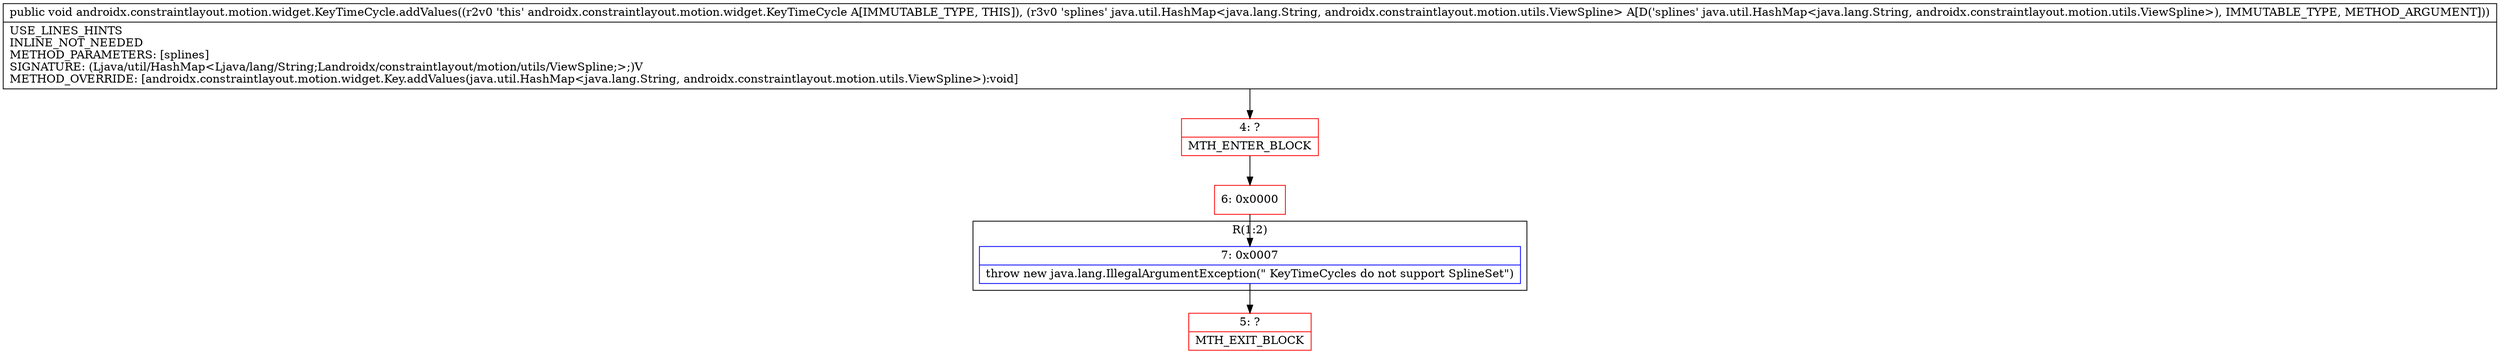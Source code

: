 digraph "CFG forandroidx.constraintlayout.motion.widget.KeyTimeCycle.addValues(Ljava\/util\/HashMap;)V" {
subgraph cluster_Region_990520192 {
label = "R(1:2)";
node [shape=record,color=blue];
Node_7 [shape=record,label="{7\:\ 0x0007|throw new java.lang.IllegalArgumentException(\" KeyTimeCycles do not support SplineSet\")\l}"];
}
Node_4 [shape=record,color=red,label="{4\:\ ?|MTH_ENTER_BLOCK\l}"];
Node_6 [shape=record,color=red,label="{6\:\ 0x0000}"];
Node_5 [shape=record,color=red,label="{5\:\ ?|MTH_EXIT_BLOCK\l}"];
MethodNode[shape=record,label="{public void androidx.constraintlayout.motion.widget.KeyTimeCycle.addValues((r2v0 'this' androidx.constraintlayout.motion.widget.KeyTimeCycle A[IMMUTABLE_TYPE, THIS]), (r3v0 'splines' java.util.HashMap\<java.lang.String, androidx.constraintlayout.motion.utils.ViewSpline\> A[D('splines' java.util.HashMap\<java.lang.String, androidx.constraintlayout.motion.utils.ViewSpline\>), IMMUTABLE_TYPE, METHOD_ARGUMENT]))  | USE_LINES_HINTS\lINLINE_NOT_NEEDED\lMETHOD_PARAMETERS: [splines]\lSIGNATURE: (Ljava\/util\/HashMap\<Ljava\/lang\/String;Landroidx\/constraintlayout\/motion\/utils\/ViewSpline;\>;)V\lMETHOD_OVERRIDE: [androidx.constraintlayout.motion.widget.Key.addValues(java.util.HashMap\<java.lang.String, androidx.constraintlayout.motion.utils.ViewSpline\>):void]\l}"];
MethodNode -> Node_4;Node_7 -> Node_5;
Node_4 -> Node_6;
Node_6 -> Node_7;
}

